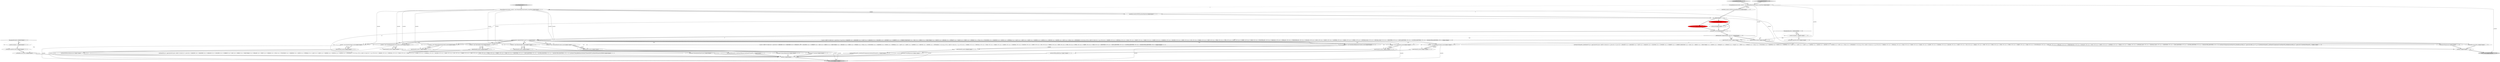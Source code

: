 digraph {
33 [style = filled, label = "_localctx = new ExtractContext(_localctx)@@@17@@@['0', '0', '1']", fillcolor = white, shape = ellipse image = "AAA0AAABBB3BBB"];
49 [style = filled, label = "setState(594)@@@7@@@['0', '0', '1']", fillcolor = white, shape = ellipse image = "AAA0AAABBB3BBB"];
16 [style = filled, label = "getInterpreter().adaptivePredict(_input,40,_ctx)@@@9@@@['1', '1', '0']", fillcolor = white, shape = diamond image = "AAA0AAABBB1BBB"];
39 [style = filled, label = "enterOuterAlt(_localctx,6)@@@56@@@['0', '0', '1']", fillcolor = white, shape = ellipse image = "AAA0AAABBB3BBB"];
2 [style = filled, label = "groupingExpressions['1', '0', '0']", fillcolor = lightgray, shape = diamond image = "AAA0AAABBB1BBB"];
41 [style = filled, label = "enterRule(_localctx,60,RULE_primaryExpression)@@@4@@@['0', '0', '1']", fillcolor = white, shape = ellipse image = "AAA0AAABBB3BBB"];
52 [style = filled, label = "{setState(590)match(T__0)setState(591)expression()setState(592)match(T__1)}@@@82@@@['0', '0', '1']", fillcolor = white, shape = ellipse image = "AAA0AAABBB3BBB"];
12 [style = filled, label = "enterRule(_localctx,24,RULE_groupingExpressions)@@@4@@@['1', '1', '0']", fillcolor = white, shape = ellipse image = "AAA0AAABBB1BBB"];
4 [style = filled, label = "_errHandler.recover(this,re)@@@53@@@['1', '1', '0']", fillcolor = white, shape = ellipse image = "AAA0AAABBB1BBB"];
23 [style = filled, label = "_localctx = new StarContext(_localctx)@@@38@@@['0', '0', '1']", fillcolor = white, shape = ellipse image = "AAA0AAABBB3BBB"];
44 [style = filled, label = "_localctx = new ConstantDefaultContext(_localctx)@@@31@@@['0', '0', '1']", fillcolor = white, shape = ellipse image = "AAA0AAABBB3BBB"];
14 [style = filled, label = "{setState(318)match(T__0)setState(327)_la = _input.LA(1)if ((((_la) & ~0x3f) == 0 && ((1L << _la) & ((1L << T__0) | (1L << ANALYZE) | (1L << ANALYZED) | (1L << CAST) | (1L << CATALOGS) | (1L << COLUMNS) | (1L << CONVERT) | (1L << CURRENT) | (1L << CURRENT_TIMESTAMP) | (1L << DAY) | (1L << DEBUG) | (1L << EXECUTABLE) | (1L << EXISTS) | (1L << EXPLAIN) | (1L << EXTRACT) | (1L << FALSE) | (1L << FIRST) | (1L << FORMAT) | (1L << FULL) | (1L << FUNCTIONS) | (1L << GRAPHVIZ) | (1L << HOUR) | (1L << INTERVAL) | (1L << LAST) | (1L << LEFT) | (1L << LIMIT) | (1L << MAPPED) | (1L << MATCH) | (1L << MINUTE) | (1L << MONTH) | (1L << NOT) | (1L << NULL) | (1L << OPTIMIZED))) != 0) || ((((_la - 67)) & ~0x3f) == 0 && ((1L << (_la - 67)) & ((1L << (PARSED - 67)) | (1L << (PHYSICAL - 67)) | (1L << (PLAN - 67)) | (1L << (RIGHT - 67)) | (1L << (RLIKE - 67)) | (1L << (QUERY - 67)) | (1L << (SCHEMAS - 67)) | (1L << (SECOND - 67)) | (1L << (SHOW - 67)) | (1L << (SYS - 67)) | (1L << (TABLES - 67)) | (1L << (TEXT - 67)) | (1L << (TRUE - 67)) | (1L << (TYPE - 67)) | (1L << (TYPES - 67)) | (1L << (VERIFY - 67)) | (1L << (YEAR - 67)) | (1L << (FUNCTION_ESC - 67)) | (1L << (DATE_ESC - 67)) | (1L << (TIME_ESC - 67)) | (1L << (TIMESTAMP_ESC - 67)) | (1L << (GUID_ESC - 67)) | (1L << (PLUS - 67)) | (1L << (MINUS - 67)) | (1L << (ASTERISK - 67)) | (1L << (PARAM - 67)) | (1L << (STRING - 67)) | (1L << (INTEGER_VALUE - 67)) | (1L << (DECIMAL_VALUE - 67)) | (1L << (IDENTIFIER - 67)) | (1L << (DIGIT_IDENTIFIER - 67)) | (1L << (QUOTED_IDENTIFIER - 67)) | (1L << (BACKQUOTED_IDENTIFIER - 67)))) != 0)) {{setState(319)expression()setState(324)_errHandler.sync(this)_la = _input.LA(1)while (_la == T__2) {{{setState(320)match(T__2)setState(321)expression()}}setState(326)_errHandler.sync(this)_la = _input.LA(1)}}}setState(329)match(T__1)}@@@11@@@['1', '1', '0']", fillcolor = white, shape = ellipse image = "AAA0AAABBB1BBB"];
36 [style = filled, label = "{setState(575)extractExpression()}@@@19@@@['0', '0', '1']", fillcolor = white, shape = ellipse image = "AAA0AAABBB3BBB"];
11 [style = filled, label = "{exitRule()}@@@55@@@['1', '1', '0']", fillcolor = white, shape = ellipse image = "AAA0AAABBB1BBB"];
13 [style = filled, label = "int _la@@@5@@@['1', '1', '1']", fillcolor = white, shape = ellipse image = "AAA0AAABBB1BBB"];
58 [style = filled, label = "enterOuterAlt(_localctx,1)@@@11@@@['0', '0', '1']", fillcolor = white, shape = ellipse image = "AAA0AAABBB3BBB"];
38 [style = filled, label = "enterOuterAlt(_localctx,7)@@@63@@@['0', '0', '1']", fillcolor = white, shape = ellipse image = "AAA0AAABBB3BBB"];
42 [style = filled, label = "_localctx = new FunctionContext(_localctx)@@@55@@@['0', '0', '1']", fillcolor = white, shape = ellipse image = "AAA0AAABBB3BBB"];
29 [style = filled, label = "_errHandler.recover(this,re)@@@96@@@['0', '0', '1']", fillcolor = white, shape = ellipse image = "AAA0AAABBB3BBB"];
27 [style = filled, label = "_localctx = new CurrentDateTimeFunctionContext(_localctx)@@@24@@@['0', '0', '1']", fillcolor = white, shape = ellipse image = "AAA0AAABBB3BBB"];
56 [style = filled, label = "{setState(574)castExpression()}@@@12@@@['0', '0', '1']", fillcolor = white, shape = ellipse image = "AAA0AAABBB3BBB"];
30 [style = filled, label = "enterOuterAlt(_localctx,9)@@@81@@@['0', '0', '1']", fillcolor = white, shape = ellipse image = "AAA0AAABBB3BBB"];
35 [style = filled, label = "return _localctx@@@101@@@['0', '0', '1']", fillcolor = lightgray, shape = ellipse image = "AAA0AAABBB3BBB"];
19 [style = filled, label = "setState(331)@@@7@@@['0', '1', '0']", fillcolor = red, shape = ellipse image = "AAA1AAABBB2BBB"];
40 [style = filled, label = "getInterpreter().adaptivePredict(_input,79,_ctx)@@@9@@@['0', '0', '1']", fillcolor = white, shape = diamond image = "AAA0AAABBB3BBB"];
28 [style = filled, label = "_localctx = new ParenthesizedExpressionContext(_localctx)@@@80@@@['0', '0', '1']", fillcolor = white, shape = ellipse image = "AAA0AAABBB3BBB"];
54 [style = filled, label = "enterOuterAlt(_localctx,4)@@@32@@@['0', '0', '1']", fillcolor = white, shape = ellipse image = "AAA0AAABBB3BBB"];
7 [style = filled, label = "setState(336)@@@7@@@['1', '0', '0']", fillcolor = red, shape = ellipse image = "AAA1AAABBB1BBB"];
46 [style = filled, label = "_localctx = new DereferenceContext(_localctx)@@@73@@@['0', '0', '1']", fillcolor = white, shape = ellipse image = "AAA0AAABBB3BBB"];
10 [style = filled, label = "GroupingExpressionsContext _localctx = new GroupingExpressionsContext(_ctx,getState())@@@3@@@['1', '1', '0']", fillcolor = white, shape = ellipse image = "AAA0AAABBB1BBB"];
8 [style = filled, label = "_errHandler.sync(this)@@@8@@@['1', '1', '1']", fillcolor = white, shape = ellipse image = "AAA0AAABBB1BBB"];
53 [style = filled, label = "_errHandler.reportError(this,re)@@@95@@@['0', '0', '1']", fillcolor = white, shape = ellipse image = "AAA0AAABBB3BBB"];
17 [style = filled, label = "enterOuterAlt(_localctx,1)@@@10@@@['1', '1', '0']", fillcolor = white, shape = ellipse image = "AAA0AAABBB1BBB"];
26 [style = filled, label = "{setState(584)functionExpression()}@@@57@@@['0', '0', '1']", fillcolor = white, shape = ellipse image = "AAA0AAABBB3BBB"];
32 [style = filled, label = "primaryExpression['0', '0', '1']", fillcolor = lightgray, shape = diamond image = "AAA0AAABBB3BBB"];
0 [style = filled, label = "RecognitionException re@@@50@@@['1', '1', '0']", fillcolor = white, shape = diamond image = "AAA0AAABBB1BBB"];
47 [style = filled, label = "RecognitionException re@@@93@@@['0', '0', '1']", fillcolor = white, shape = diamond image = "AAA0AAABBB3BBB"];
45 [style = filled, label = "_localctx = new SubqueryExpressionContext(_localctx)@@@62@@@['0', '0', '1']", fillcolor = white, shape = ellipse image = "AAA0AAABBB3BBB"];
51 [style = filled, label = "(((_la) & ~0x3f) == 0 && ((1L << _la) & ((1L << ANALYZE) | (1L << ANALYZED) | (1L << CATALOGS) | (1L << COLUMNS) | (1L << CURRENT) | (1L << DAY) | (1L << DEBUG) | (1L << EXECUTABLE) | (1L << EXPLAIN) | (1L << FIRST) | (1L << FORMAT) | (1L << FULL) | (1L << FUNCTIONS) | (1L << GRAPHVIZ) | (1L << HOUR) | (1L << INTERVAL) | (1L << LAST) | (1L << LIMIT) | (1L << MAPPED) | (1L << MINUTE) | (1L << MONTH) | (1L << OPTIMIZED))) != 0) || ((((_la - 67)) & ~0x3f) == 0 && ((1L << (_la - 67)) & ((1L << (PARSED - 67)) | (1L << (PHYSICAL - 67)) | (1L << (PLAN - 67)) | (1L << (RLIKE - 67)) | (1L << (QUERY - 67)) | (1L << (SCHEMAS - 67)) | (1L << (SECOND - 67)) | (1L << (SHOW - 67)) | (1L << (SYS - 67)) | (1L << (TABLES - 67)) | (1L << (TEXT - 67)) | (1L << (TYPE - 67)) | (1L << (TYPES - 67)) | (1L << (VERIFY - 67)) | (1L << (YEAR - 67)) | (1L << (IDENTIFIER - 67)) | (1L << (DIGIT_IDENTIFIER - 67)) | (1L << (QUOTED_IDENTIFIER - 67)) | (1L << (BACKQUOTED_IDENTIFIER - 67)))) != 0)@@@43@@@['0', '0', '1']", fillcolor = white, shape = diamond image = "AAA0AAABBB3BBB"];
15 [style = filled, label = "(((_la) & ~0x3f) == 0 && ((1L << _la) & ((1L << T__0) | (1L << ANALYZE) | (1L << ANALYZED) | (1L << CAST) | (1L << CATALOGS) | (1L << COLUMNS) | (1L << CONVERT) | (1L << CURRENT) | (1L << CURRENT_TIMESTAMP) | (1L << DAY) | (1L << DEBUG) | (1L << EXECUTABLE) | (1L << EXISTS) | (1L << EXPLAIN) | (1L << EXTRACT) | (1L << FALSE) | (1L << FIRST) | (1L << FORMAT) | (1L << FULL) | (1L << FUNCTIONS) | (1L << GRAPHVIZ) | (1L << HOUR) | (1L << INTERVAL) | (1L << LAST) | (1L << LEFT) | (1L << LIMIT) | (1L << MAPPED) | (1L << MATCH) | (1L << MINUTE) | (1L << MONTH) | (1L << NOT) | (1L << NULL) | (1L << OPTIMIZED))) != 0) || ((((_la - 67)) & ~0x3f) == 0 && ((1L << (_la - 67)) & ((1L << (PARSED - 67)) | (1L << (PHYSICAL - 67)) | (1L << (PLAN - 67)) | (1L << (RIGHT - 67)) | (1L << (RLIKE - 67)) | (1L << (QUERY - 67)) | (1L << (SCHEMAS - 67)) | (1L << (SECOND - 67)) | (1L << (SHOW - 67)) | (1L << (SYS - 67)) | (1L << (TABLES - 67)) | (1L << (TEXT - 67)) | (1L << (TRUE - 67)) | (1L << (TYPE - 67)) | (1L << (TYPES - 67)) | (1L << (VERIFY - 67)) | (1L << (YEAR - 67)) | (1L << (FUNCTION_ESC - 67)) | (1L << (DATE_ESC - 67)) | (1L << (TIME_ESC - 67)) | (1L << (TIMESTAMP_ESC - 67)) | (1L << (GUID_ESC - 67)) | (1L << (PLUS - 67)) | (1L << (MINUS - 67)) | (1L << (ASTERISK - 67)) | (1L << (PARAM - 67)) | (1L << (STRING - 67)) | (1L << (INTEGER_VALUE - 67)) | (1L << (DECIMAL_VALUE - 67)) | (1L << (IDENTIFIER - 67)) | (1L << (DIGIT_IDENTIFIER - 67)) | (1L << (QUOTED_IDENTIFIER - 67)) | (1L << (BACKQUOTED_IDENTIFIER - 67)))) != 0)@@@16@@@['1', '1', '0']", fillcolor = white, shape = diamond image = "AAA0AAABBB1BBB"];
43 [style = filled, label = "_localctx = new CastContext(_localctx)@@@10@@@['0', '0', '1']", fillcolor = white, shape = ellipse image = "AAA0AAABBB3BBB"];
48 [style = filled, label = "{setState(577)constant()}@@@33@@@['0', '0', '1']", fillcolor = white, shape = ellipse image = "AAA0AAABBB3BBB"];
57 [style = filled, label = "_localctx.exception = re@@@94@@@['0', '0', '1']", fillcolor = white, shape = ellipse image = "AAA0AAABBB3BBB"];
25 [style = filled, label = "{exitRule()}@@@98@@@['0', '0', '1']", fillcolor = white, shape = ellipse image = "AAA0AAABBB3BBB"];
22 [style = filled, label = "enterOuterAlt(_localctx,8)@@@74@@@['0', '0', '1']", fillcolor = white, shape = ellipse image = "AAA0AAABBB3BBB"];
18 [style = filled, label = "groupingExpressions['0', '1', '0']", fillcolor = lightgray, shape = diamond image = "AAA0AAABBB2BBB"];
3 [style = filled, label = "return _localctx@@@58@@@['1', '1', '0']", fillcolor = lightgray, shape = ellipse image = "AAA0AAABBB1BBB"];
55 [style = filled, label = "PrimaryExpressionContext _localctx = new PrimaryExpressionContext(_ctx,getState())@@@3@@@['0', '0', '1']", fillcolor = white, shape = ellipse image = "AAA0AAABBB3BBB"];
1 [style = filled, label = "enterOuterAlt(_localctx,2)@@@42@@@['1', '1', '0']", fillcolor = white, shape = ellipse image = "AAA0AAABBB1BBB"];
37 [style = filled, label = "{setState(576)builtinDateTimeFunction()}@@@26@@@['0', '0', '1']", fillcolor = white, shape = ellipse image = "AAA0AAABBB3BBB"];
6 [style = filled, label = "_errHandler.reportError(this,re)@@@52@@@['1', '1', '0']", fillcolor = white, shape = ellipse image = "AAA0AAABBB1BBB"];
20 [style = filled, label = "enterOuterAlt(_localctx,3)@@@25@@@['0', '0', '1']", fillcolor = white, shape = ellipse image = "AAA0AAABBB3BBB"];
21 [style = filled, label = "{setState(585)match(T__0)setState(586)query()setState(587)match(T__1)}@@@64@@@['0', '0', '1']", fillcolor = white, shape = ellipse image = "AAA0AAABBB3BBB"];
34 [style = filled, label = "enterOuterAlt(_localctx,5)@@@39@@@['0', '0', '1']", fillcolor = white, shape = ellipse image = "AAA0AAABBB3BBB"];
5 [style = filled, label = "_localctx.exception = re@@@51@@@['1', '1', '0']", fillcolor = white, shape = ellipse image = "AAA0AAABBB1BBB"];
9 [style = filled, label = "{setState(330)expression()}@@@43@@@['1', '1', '0']", fillcolor = white, shape = ellipse image = "AAA0AAABBB1BBB"];
50 [style = filled, label = "{setState(589)qualifiedName()}@@@75@@@['0', '0', '1']", fillcolor = white, shape = ellipse image = "AAA0AAABBB3BBB"];
24 [style = filled, label = "{setState(581)_la = _input.LA(1)if ((((_la) & ~0x3f) == 0 && ((1L << _la) & ((1L << ANALYZE) | (1L << ANALYZED) | (1L << CATALOGS) | (1L << COLUMNS) | (1L << CURRENT) | (1L << DAY) | (1L << DEBUG) | (1L << EXECUTABLE) | (1L << EXPLAIN) | (1L << FIRST) | (1L << FORMAT) | (1L << FULL) | (1L << FUNCTIONS) | (1L << GRAPHVIZ) | (1L << HOUR) | (1L << INTERVAL) | (1L << LAST) | (1L << LIMIT) | (1L << MAPPED) | (1L << MINUTE) | (1L << MONTH) | (1L << OPTIMIZED))) != 0) || ((((_la - 67)) & ~0x3f) == 0 && ((1L << (_la - 67)) & ((1L << (PARSED - 67)) | (1L << (PHYSICAL - 67)) | (1L << (PLAN - 67)) | (1L << (RLIKE - 67)) | (1L << (QUERY - 67)) | (1L << (SCHEMAS - 67)) | (1L << (SECOND - 67)) | (1L << (SHOW - 67)) | (1L << (SYS - 67)) | (1L << (TABLES - 67)) | (1L << (TEXT - 67)) | (1L << (TYPE - 67)) | (1L << (TYPES - 67)) | (1L << (VERIFY - 67)) | (1L << (YEAR - 67)) | (1L << (IDENTIFIER - 67)) | (1L << (DIGIT_IDENTIFIER - 67)) | (1L << (QUOTED_IDENTIFIER - 67)) | (1L << (BACKQUOTED_IDENTIFIER - 67)))) != 0)) {{setState(578)qualifiedName()setState(579)match(DOT)}}setState(583)match(ASTERISK)}@@@40@@@['0', '0', '1']", fillcolor = white, shape = ellipse image = "AAA0AAABBB3BBB"];
31 [style = filled, label = "enterOuterAlt(_localctx,2)@@@18@@@['0', '0', '1']", fillcolor = white, shape = ellipse image = "AAA0AAABBB3BBB"];
8->16 [style = bold, label=""];
40->39 [style = dotted, label="true"];
0->5 [style = dotted, label="true"];
55->41 [style = solid, label="_localctx"];
9->11 [style = bold, label=""];
55->27 [style = solid, label="_localctx"];
40->51 [style = dotted, label="true"];
30->52 [style = bold, label=""];
16->17 [style = dotted, label="true"];
7->49 [style = dashed, label="0"];
40->28 [style = dotted, label="true"];
44->35 [style = solid, label="_localctx"];
28->30 [style = solid, label="_localctx"];
40->31 [style = dotted, label="true"];
13->49 [style = bold, label=""];
40->23 [style = dotted, label="true"];
7->8 [style = bold, label=""];
25->35 [style = bold, label=""];
8->40 [style = bold, label=""];
0->6 [style = dotted, label="true"];
40->43 [style = dotted, label="true"];
40->44 [style = dotted, label="true"];
40->23 [style = bold, label=""];
47->53 [style = dotted, label="true"];
23->35 [style = solid, label="_localctx"];
49->8 [style = bold, label=""];
40->46 [style = dotted, label="true"];
34->24 [style = bold, label=""];
17->14 [style = bold, label=""];
10->12 [style = bold, label=""];
45->38 [style = bold, label=""];
20->37 [style = bold, label=""];
27->20 [style = solid, label="_localctx"];
55->46 [style = solid, label="_localctx"];
44->54 [style = solid, label="_localctx"];
14->11 [style = bold, label=""];
43->58 [style = bold, label=""];
41->13 [style = bold, label=""];
46->22 [style = solid, label="_localctx"];
46->35 [style = solid, label="_localctx"];
45->38 [style = solid, label="_localctx"];
53->29 [style = bold, label=""];
55->41 [style = bold, label=""];
17->43 [style = dashed, label="0"];
28->30 [style = bold, label=""];
22->50 [style = bold, label=""];
40->30 [style = dotted, label="true"];
16->17 [style = bold, label=""];
21->25 [style = bold, label=""];
56->25 [style = bold, label=""];
40->20 [style = dotted, label="true"];
33->31 [style = solid, label="_localctx"];
58->56 [style = bold, label=""];
39->26 [style = bold, label=""];
47->57 [style = bold, label=""];
40->22 [style = dotted, label="true"];
6->4 [style = bold, label=""];
36->25 [style = bold, label=""];
5->6 [style = bold, label=""];
13->24 [style = solid, label="_la"];
16->1 [style = dotted, label="true"];
1->46 [style = dashed, label="0"];
27->20 [style = bold, label=""];
57->53 [style = bold, label=""];
16->40 [style = dashed, label="0"];
40->42 [style = dotted, label="true"];
44->54 [style = bold, label=""];
40->34 [style = dotted, label="true"];
10->55 [style = dashed, label="0"];
33->35 [style = solid, label="_localctx"];
10->17 [style = solid, label="_localctx"];
55->23 [style = solid, label="_localctx"];
37->25 [style = bold, label=""];
0->4 [style = dotted, label="true"];
42->39 [style = bold, label=""];
31->36 [style = bold, label=""];
40->38 [style = dotted, label="true"];
2->10 [style = bold, label=""];
1->9 [style = bold, label=""];
12->41 [style = dashed, label="0"];
40->54 [style = dotted, label="true"];
12->13 [style = bold, label=""];
55->45 [style = solid, label="_localctx"];
40->33 [style = bold, label=""];
13->19 [style = bold, label=""];
18->10 [style = bold, label=""];
16->1 [style = bold, label=""];
11->3 [style = bold, label=""];
23->34 [style = solid, label="_localctx"];
47->29 [style = dotted, label="true"];
40->27 [style = bold, label=""];
24->25 [style = bold, label=""];
10->3 [style = solid, label="_localctx"];
40->43 [style = bold, label=""];
40->27 [style = dotted, label="true"];
40->58 [style = dotted, label="true"];
40->44 [style = bold, label=""];
0->5 [style = bold, label=""];
46->22 [style = bold, label=""];
16->15 [style = dotted, label="true"];
45->35 [style = solid, label="_localctx"];
40->33 [style = dotted, label="true"];
26->25 [style = bold, label=""];
29->25 [style = bold, label=""];
43->35 [style = solid, label="_localctx"];
54->48 [style = bold, label=""];
40->28 [style = bold, label=""];
42->35 [style = solid, label="_localctx"];
43->58 [style = solid, label="_localctx"];
13->14 [style = solid, label="_la"];
55->43 [style = solid, label="_localctx"];
19->8 [style = bold, label=""];
50->25 [style = bold, label=""];
55->42 [style = solid, label="_localctx"];
40->46 [style = bold, label=""];
55->44 [style = solid, label="_localctx"];
55->28 [style = solid, label="_localctx"];
28->35 [style = solid, label="_localctx"];
32->55 [style = bold, label=""];
52->25 [style = bold, label=""];
7->19 [style = dashed, label="0"];
13->7 [style = bold, label=""];
10->1 [style = solid, label="_localctx"];
27->35 [style = solid, label="_localctx"];
55->33 [style = solid, label="_localctx"];
48->25 [style = bold, label=""];
23->34 [style = bold, label=""];
33->31 [style = bold, label=""];
38->21 [style = bold, label=""];
40->45 [style = bold, label=""];
10->12 [style = solid, label="_localctx"];
47->57 [style = dotted, label="true"];
42->39 [style = solid, label="_localctx"];
40->45 [style = dotted, label="true"];
4->11 [style = bold, label=""];
40->42 [style = bold, label=""];
}
